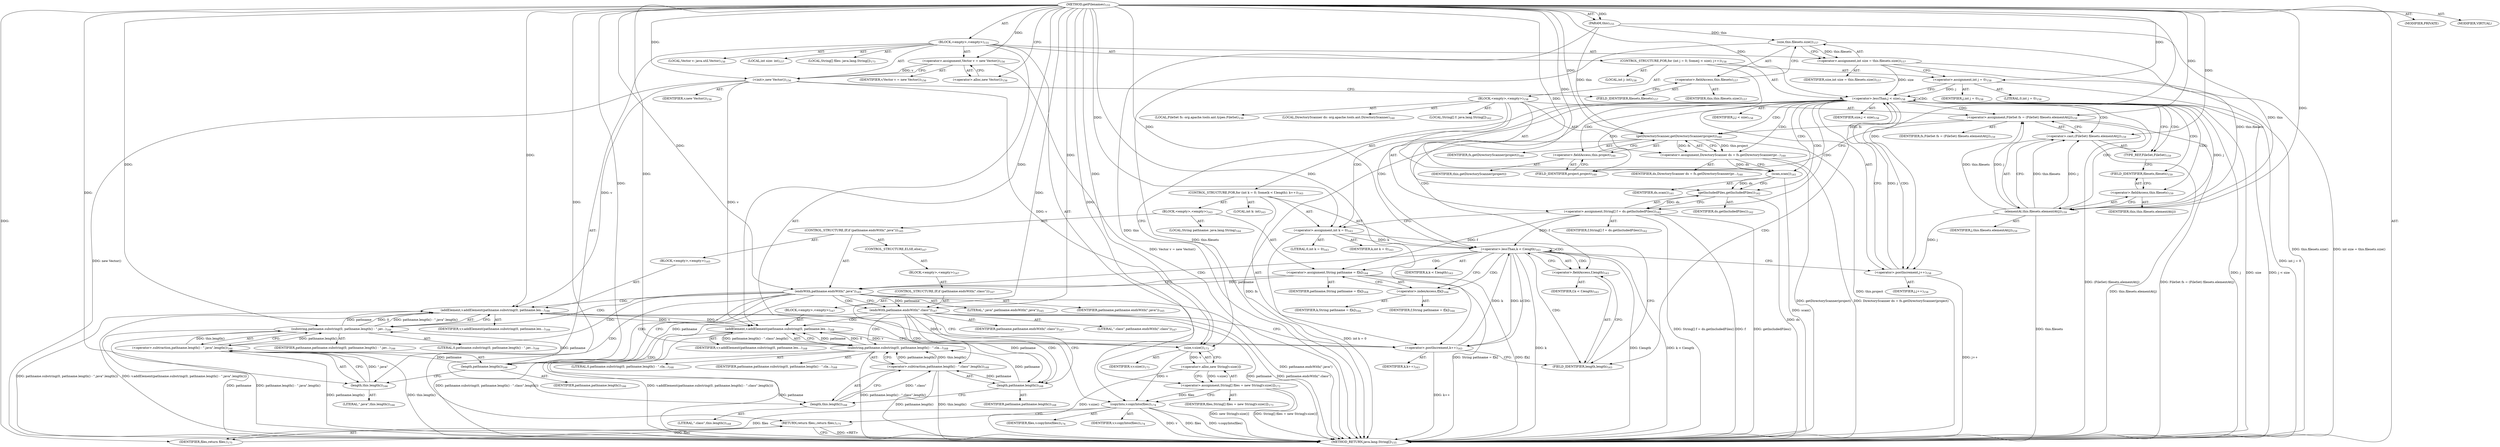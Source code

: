 digraph "getFilenames" {  
"111669149701" [label = <(METHOD,getFilenames)<SUB>155</SUB>> ]
"115964116995" [label = <(PARAM,this)<SUB>155</SUB>> ]
"25769803783" [label = <(BLOCK,&lt;empty&gt;,&lt;empty&gt;)<SUB>155</SUB>> ]
"94489280519" [label = <(LOCAL,Vector v: java.util.Vector)<SUB>156</SUB>> ]
"30064771111" [label = <(&lt;operator&gt;.assignment,Vector v = new Vector())<SUB>156</SUB>> ]
"68719476783" [label = <(IDENTIFIER,v,Vector v = new Vector())<SUB>156</SUB>> ]
"30064771112" [label = <(&lt;operator&gt;.alloc,new Vector())<SUB>156</SUB>> ]
"30064771113" [label = <(&lt;init&gt;,new Vector())<SUB>156</SUB>> ]
"68719476784" [label = <(IDENTIFIER,v,new Vector())<SUB>156</SUB>> ]
"94489280520" [label = <(LOCAL,int size: int)<SUB>157</SUB>> ]
"30064771114" [label = <(&lt;operator&gt;.assignment,int size = this.filesets.size())<SUB>157</SUB>> ]
"68719476785" [label = <(IDENTIFIER,size,int size = this.filesets.size())<SUB>157</SUB>> ]
"30064771115" [label = <(size,this.filesets.size())<SUB>157</SUB>> ]
"30064771116" [label = <(&lt;operator&gt;.fieldAccess,this.filesets)<SUB>157</SUB>> ]
"68719476740" [label = <(IDENTIFIER,this,this.filesets.size())<SUB>157</SUB>> ]
"55834574856" [label = <(FIELD_IDENTIFIER,filesets,filesets)<SUB>157</SUB>> ]
"47244640258" [label = <(CONTROL_STRUCTURE,FOR,for (int j = 0; Some(j &lt; size); j++))<SUB>158</SUB>> ]
"94489280521" [label = <(LOCAL,int j: int)<SUB>158</SUB>> ]
"30064771117" [label = <(&lt;operator&gt;.assignment,int j = 0)<SUB>158</SUB>> ]
"68719476786" [label = <(IDENTIFIER,j,int j = 0)<SUB>158</SUB>> ]
"90194313218" [label = <(LITERAL,0,int j = 0)<SUB>158</SUB>> ]
"30064771118" [label = <(&lt;operator&gt;.lessThan,j &lt; size)<SUB>158</SUB>> ]
"68719476787" [label = <(IDENTIFIER,j,j &lt; size)<SUB>158</SUB>> ]
"68719476788" [label = <(IDENTIFIER,size,j &lt; size)<SUB>158</SUB>> ]
"30064771119" [label = <(&lt;operator&gt;.postIncrement,j++)<SUB>158</SUB>> ]
"68719476789" [label = <(IDENTIFIER,j,j++)<SUB>158</SUB>> ]
"25769803784" [label = <(BLOCK,&lt;empty&gt;,&lt;empty&gt;)<SUB>158</SUB>> ]
"94489280522" [label = <(LOCAL,FileSet fs: org.apache.tools.ant.types.FileSet)<SUB>159</SUB>> ]
"30064771120" [label = <(&lt;operator&gt;.assignment,FileSet fs = (FileSet) filesets.elementAt(j))<SUB>159</SUB>> ]
"68719476790" [label = <(IDENTIFIER,fs,FileSet fs = (FileSet) filesets.elementAt(j))<SUB>159</SUB>> ]
"30064771121" [label = <(&lt;operator&gt;.cast,(FileSet) filesets.elementAt(j))<SUB>159</SUB>> ]
"180388626432" [label = <(TYPE_REF,FileSet,FileSet)<SUB>159</SUB>> ]
"30064771122" [label = <(elementAt,this.filesets.elementAt(j))<SUB>159</SUB>> ]
"30064771123" [label = <(&lt;operator&gt;.fieldAccess,this.filesets)<SUB>159</SUB>> ]
"68719476791" [label = <(IDENTIFIER,this,this.filesets.elementAt(j))> ]
"55834574857" [label = <(FIELD_IDENTIFIER,filesets,filesets)<SUB>159</SUB>> ]
"68719476792" [label = <(IDENTIFIER,j,this.filesets.elementAt(j))<SUB>159</SUB>> ]
"94489280523" [label = <(LOCAL,DirectoryScanner ds: org.apache.tools.ant.DirectoryScanner)<SUB>160</SUB>> ]
"30064771124" [label = <(&lt;operator&gt;.assignment,DirectoryScanner ds = fs.getDirectoryScanner(pr...)<SUB>160</SUB>> ]
"68719476793" [label = <(IDENTIFIER,ds,DirectoryScanner ds = fs.getDirectoryScanner(pr...)<SUB>160</SUB>> ]
"30064771125" [label = <(getDirectoryScanner,getDirectoryScanner(project))<SUB>160</SUB>> ]
"68719476794" [label = <(IDENTIFIER,fs,getDirectoryScanner(project))<SUB>160</SUB>> ]
"30064771126" [label = <(&lt;operator&gt;.fieldAccess,this.project)<SUB>160</SUB>> ]
"68719476795" [label = <(IDENTIFIER,this,getDirectoryScanner(project))> ]
"55834574858" [label = <(FIELD_IDENTIFIER,project,project)<SUB>160</SUB>> ]
"30064771127" [label = <(scan,scan())<SUB>161</SUB>> ]
"68719476796" [label = <(IDENTIFIER,ds,scan())<SUB>161</SUB>> ]
"94489280524" [label = <(LOCAL,String[] f: java.lang.String[])<SUB>162</SUB>> ]
"30064771128" [label = <(&lt;operator&gt;.assignment,String[] f = ds.getIncludedFiles())<SUB>162</SUB>> ]
"68719476797" [label = <(IDENTIFIER,f,String[] f = ds.getIncludedFiles())<SUB>162</SUB>> ]
"30064771129" [label = <(getIncludedFiles,getIncludedFiles())<SUB>162</SUB>> ]
"68719476798" [label = <(IDENTIFIER,ds,getIncludedFiles())<SUB>162</SUB>> ]
"47244640259" [label = <(CONTROL_STRUCTURE,FOR,for (int k = 0; Some(k &lt; f.length); k++))<SUB>163</SUB>> ]
"94489280525" [label = <(LOCAL,int k: int)<SUB>163</SUB>> ]
"30064771130" [label = <(&lt;operator&gt;.assignment,int k = 0)<SUB>163</SUB>> ]
"68719476799" [label = <(IDENTIFIER,k,int k = 0)<SUB>163</SUB>> ]
"90194313219" [label = <(LITERAL,0,int k = 0)<SUB>163</SUB>> ]
"30064771131" [label = <(&lt;operator&gt;.lessThan,k &lt; f.length)<SUB>163</SUB>> ]
"68719476800" [label = <(IDENTIFIER,k,k &lt; f.length)<SUB>163</SUB>> ]
"30064771132" [label = <(&lt;operator&gt;.fieldAccess,f.length)<SUB>163</SUB>> ]
"68719476801" [label = <(IDENTIFIER,f,k &lt; f.length)<SUB>163</SUB>> ]
"55834574859" [label = <(FIELD_IDENTIFIER,length,length)<SUB>163</SUB>> ]
"30064771133" [label = <(&lt;operator&gt;.postIncrement,k++)<SUB>163</SUB>> ]
"68719476802" [label = <(IDENTIFIER,k,k++)<SUB>163</SUB>> ]
"25769803785" [label = <(BLOCK,&lt;empty&gt;,&lt;empty&gt;)<SUB>163</SUB>> ]
"94489280526" [label = <(LOCAL,String pathname: java.lang.String)<SUB>164</SUB>> ]
"30064771134" [label = <(&lt;operator&gt;.assignment,String pathname = f[k])<SUB>164</SUB>> ]
"68719476803" [label = <(IDENTIFIER,pathname,String pathname = f[k])<SUB>164</SUB>> ]
"30064771135" [label = <(&lt;operator&gt;.indexAccess,f[k])<SUB>164</SUB>> ]
"68719476804" [label = <(IDENTIFIER,f,String pathname = f[k])<SUB>164</SUB>> ]
"68719476805" [label = <(IDENTIFIER,k,String pathname = f[k])<SUB>164</SUB>> ]
"47244640260" [label = <(CONTROL_STRUCTURE,IF,if (pathname.endsWith(&quot;.java&quot;)))<SUB>165</SUB>> ]
"30064771136" [label = <(endsWith,pathname.endsWith(&quot;.java&quot;))<SUB>165</SUB>> ]
"68719476806" [label = <(IDENTIFIER,pathname,pathname.endsWith(&quot;.java&quot;))<SUB>165</SUB>> ]
"90194313220" [label = <(LITERAL,&quot;.java&quot;,pathname.endsWith(&quot;.java&quot;))<SUB>165</SUB>> ]
"25769803786" [label = <(BLOCK,&lt;empty&gt;,&lt;empty&gt;)<SUB>165</SUB>> ]
"30064771137" [label = <(addElement,v.addElement(pathname.substring(0, pathname.len...)<SUB>166</SUB>> ]
"68719476807" [label = <(IDENTIFIER,v,v.addElement(pathname.substring(0, pathname.len...)<SUB>166</SUB>> ]
"30064771138" [label = <(substring,pathname.substring(0, pathname.length() - &quot;.jav...)<SUB>166</SUB>> ]
"68719476808" [label = <(IDENTIFIER,pathname,pathname.substring(0, pathname.length() - &quot;.jav...)<SUB>166</SUB>> ]
"90194313221" [label = <(LITERAL,0,pathname.substring(0, pathname.length() - &quot;.jav...)<SUB>166</SUB>> ]
"30064771139" [label = <(&lt;operator&gt;.subtraction,pathname.length() - &quot;.java&quot;.length())<SUB>166</SUB>> ]
"30064771140" [label = <(length,pathname.length())<SUB>166</SUB>> ]
"68719476809" [label = <(IDENTIFIER,pathname,pathname.length())<SUB>166</SUB>> ]
"30064771141" [label = <(length,this.length())<SUB>166</SUB>> ]
"90194313222" [label = <(LITERAL,&quot;.java&quot;,this.length())<SUB>166</SUB>> ]
"47244640261" [label = <(CONTROL_STRUCTURE,ELSE,else)<SUB>167</SUB>> ]
"25769803787" [label = <(BLOCK,&lt;empty&gt;,&lt;empty&gt;)<SUB>167</SUB>> ]
"47244640262" [label = <(CONTROL_STRUCTURE,IF,if (pathname.endsWith(&quot;.class&quot;)))<SUB>167</SUB>> ]
"30064771142" [label = <(endsWith,pathname.endsWith(&quot;.class&quot;))<SUB>167</SUB>> ]
"68719476810" [label = <(IDENTIFIER,pathname,pathname.endsWith(&quot;.class&quot;))<SUB>167</SUB>> ]
"90194313223" [label = <(LITERAL,&quot;.class&quot;,pathname.endsWith(&quot;.class&quot;))<SUB>167</SUB>> ]
"25769803788" [label = <(BLOCK,&lt;empty&gt;,&lt;empty&gt;)<SUB>167</SUB>> ]
"30064771143" [label = <(addElement,v.addElement(pathname.substring(0, pathname.len...)<SUB>168</SUB>> ]
"68719476811" [label = <(IDENTIFIER,v,v.addElement(pathname.substring(0, pathname.len...)<SUB>168</SUB>> ]
"30064771144" [label = <(substring,pathname.substring(0, pathname.length() - &quot;.cla...)<SUB>168</SUB>> ]
"68719476812" [label = <(IDENTIFIER,pathname,pathname.substring(0, pathname.length() - &quot;.cla...)<SUB>168</SUB>> ]
"90194313224" [label = <(LITERAL,0,pathname.substring(0, pathname.length() - &quot;.cla...)<SUB>168</SUB>> ]
"30064771145" [label = <(&lt;operator&gt;.subtraction,pathname.length() - &quot;.class&quot;.length())<SUB>168</SUB>> ]
"30064771146" [label = <(length,pathname.length())<SUB>168</SUB>> ]
"68719476813" [label = <(IDENTIFIER,pathname,pathname.length())<SUB>168</SUB>> ]
"30064771147" [label = <(length,this.length())<SUB>168</SUB>> ]
"90194313225" [label = <(LITERAL,&quot;.class&quot;,this.length())<SUB>168</SUB>> ]
"94489280527" [label = <(LOCAL,String[] files: java.lang.String[])<SUB>173</SUB>> ]
"30064771148" [label = <(&lt;operator&gt;.assignment,String[] files = new String[v.size()])<SUB>173</SUB>> ]
"68719476814" [label = <(IDENTIFIER,files,String[] files = new String[v.size()])<SUB>173</SUB>> ]
"30064771149" [label = <(&lt;operator&gt;.alloc,new String[v.size()])> ]
"30064771150" [label = <(size,v.size())<SUB>173</SUB>> ]
"68719476815" [label = <(IDENTIFIER,v,v.size())<SUB>173</SUB>> ]
"30064771151" [label = <(copyInto,v.copyInto(files))<SUB>174</SUB>> ]
"68719476816" [label = <(IDENTIFIER,v,v.copyInto(files))<SUB>174</SUB>> ]
"68719476817" [label = <(IDENTIFIER,files,v.copyInto(files))<SUB>174</SUB>> ]
"146028888066" [label = <(RETURN,return files;,return files;)<SUB>175</SUB>> ]
"68719476818" [label = <(IDENTIFIER,files,return files;)<SUB>175</SUB>> ]
"133143986187" [label = <(MODIFIER,PRIVATE)> ]
"133143986188" [label = <(MODIFIER,VIRTUAL)> ]
"128849018885" [label = <(METHOD_RETURN,java.lang.String[])<SUB>155</SUB>> ]
  "111669149701" -> "115964116995"  [ label = "AST: "] 
  "111669149701" -> "25769803783"  [ label = "AST: "] 
  "111669149701" -> "133143986187"  [ label = "AST: "] 
  "111669149701" -> "133143986188"  [ label = "AST: "] 
  "111669149701" -> "128849018885"  [ label = "AST: "] 
  "25769803783" -> "94489280519"  [ label = "AST: "] 
  "25769803783" -> "30064771111"  [ label = "AST: "] 
  "25769803783" -> "30064771113"  [ label = "AST: "] 
  "25769803783" -> "94489280520"  [ label = "AST: "] 
  "25769803783" -> "30064771114"  [ label = "AST: "] 
  "25769803783" -> "47244640258"  [ label = "AST: "] 
  "25769803783" -> "94489280527"  [ label = "AST: "] 
  "25769803783" -> "30064771148"  [ label = "AST: "] 
  "25769803783" -> "30064771151"  [ label = "AST: "] 
  "25769803783" -> "146028888066"  [ label = "AST: "] 
  "30064771111" -> "68719476783"  [ label = "AST: "] 
  "30064771111" -> "30064771112"  [ label = "AST: "] 
  "30064771113" -> "68719476784"  [ label = "AST: "] 
  "30064771114" -> "68719476785"  [ label = "AST: "] 
  "30064771114" -> "30064771115"  [ label = "AST: "] 
  "30064771115" -> "30064771116"  [ label = "AST: "] 
  "30064771116" -> "68719476740"  [ label = "AST: "] 
  "30064771116" -> "55834574856"  [ label = "AST: "] 
  "47244640258" -> "94489280521"  [ label = "AST: "] 
  "47244640258" -> "30064771117"  [ label = "AST: "] 
  "47244640258" -> "30064771118"  [ label = "AST: "] 
  "47244640258" -> "30064771119"  [ label = "AST: "] 
  "47244640258" -> "25769803784"  [ label = "AST: "] 
  "30064771117" -> "68719476786"  [ label = "AST: "] 
  "30064771117" -> "90194313218"  [ label = "AST: "] 
  "30064771118" -> "68719476787"  [ label = "AST: "] 
  "30064771118" -> "68719476788"  [ label = "AST: "] 
  "30064771119" -> "68719476789"  [ label = "AST: "] 
  "25769803784" -> "94489280522"  [ label = "AST: "] 
  "25769803784" -> "30064771120"  [ label = "AST: "] 
  "25769803784" -> "94489280523"  [ label = "AST: "] 
  "25769803784" -> "30064771124"  [ label = "AST: "] 
  "25769803784" -> "30064771127"  [ label = "AST: "] 
  "25769803784" -> "94489280524"  [ label = "AST: "] 
  "25769803784" -> "30064771128"  [ label = "AST: "] 
  "25769803784" -> "47244640259"  [ label = "AST: "] 
  "30064771120" -> "68719476790"  [ label = "AST: "] 
  "30064771120" -> "30064771121"  [ label = "AST: "] 
  "30064771121" -> "180388626432"  [ label = "AST: "] 
  "30064771121" -> "30064771122"  [ label = "AST: "] 
  "30064771122" -> "30064771123"  [ label = "AST: "] 
  "30064771122" -> "68719476792"  [ label = "AST: "] 
  "30064771123" -> "68719476791"  [ label = "AST: "] 
  "30064771123" -> "55834574857"  [ label = "AST: "] 
  "30064771124" -> "68719476793"  [ label = "AST: "] 
  "30064771124" -> "30064771125"  [ label = "AST: "] 
  "30064771125" -> "68719476794"  [ label = "AST: "] 
  "30064771125" -> "30064771126"  [ label = "AST: "] 
  "30064771126" -> "68719476795"  [ label = "AST: "] 
  "30064771126" -> "55834574858"  [ label = "AST: "] 
  "30064771127" -> "68719476796"  [ label = "AST: "] 
  "30064771128" -> "68719476797"  [ label = "AST: "] 
  "30064771128" -> "30064771129"  [ label = "AST: "] 
  "30064771129" -> "68719476798"  [ label = "AST: "] 
  "47244640259" -> "94489280525"  [ label = "AST: "] 
  "47244640259" -> "30064771130"  [ label = "AST: "] 
  "47244640259" -> "30064771131"  [ label = "AST: "] 
  "47244640259" -> "30064771133"  [ label = "AST: "] 
  "47244640259" -> "25769803785"  [ label = "AST: "] 
  "30064771130" -> "68719476799"  [ label = "AST: "] 
  "30064771130" -> "90194313219"  [ label = "AST: "] 
  "30064771131" -> "68719476800"  [ label = "AST: "] 
  "30064771131" -> "30064771132"  [ label = "AST: "] 
  "30064771132" -> "68719476801"  [ label = "AST: "] 
  "30064771132" -> "55834574859"  [ label = "AST: "] 
  "30064771133" -> "68719476802"  [ label = "AST: "] 
  "25769803785" -> "94489280526"  [ label = "AST: "] 
  "25769803785" -> "30064771134"  [ label = "AST: "] 
  "25769803785" -> "47244640260"  [ label = "AST: "] 
  "30064771134" -> "68719476803"  [ label = "AST: "] 
  "30064771134" -> "30064771135"  [ label = "AST: "] 
  "30064771135" -> "68719476804"  [ label = "AST: "] 
  "30064771135" -> "68719476805"  [ label = "AST: "] 
  "47244640260" -> "30064771136"  [ label = "AST: "] 
  "47244640260" -> "25769803786"  [ label = "AST: "] 
  "47244640260" -> "47244640261"  [ label = "AST: "] 
  "30064771136" -> "68719476806"  [ label = "AST: "] 
  "30064771136" -> "90194313220"  [ label = "AST: "] 
  "25769803786" -> "30064771137"  [ label = "AST: "] 
  "30064771137" -> "68719476807"  [ label = "AST: "] 
  "30064771137" -> "30064771138"  [ label = "AST: "] 
  "30064771138" -> "68719476808"  [ label = "AST: "] 
  "30064771138" -> "90194313221"  [ label = "AST: "] 
  "30064771138" -> "30064771139"  [ label = "AST: "] 
  "30064771139" -> "30064771140"  [ label = "AST: "] 
  "30064771139" -> "30064771141"  [ label = "AST: "] 
  "30064771140" -> "68719476809"  [ label = "AST: "] 
  "30064771141" -> "90194313222"  [ label = "AST: "] 
  "47244640261" -> "25769803787"  [ label = "AST: "] 
  "25769803787" -> "47244640262"  [ label = "AST: "] 
  "47244640262" -> "30064771142"  [ label = "AST: "] 
  "47244640262" -> "25769803788"  [ label = "AST: "] 
  "30064771142" -> "68719476810"  [ label = "AST: "] 
  "30064771142" -> "90194313223"  [ label = "AST: "] 
  "25769803788" -> "30064771143"  [ label = "AST: "] 
  "30064771143" -> "68719476811"  [ label = "AST: "] 
  "30064771143" -> "30064771144"  [ label = "AST: "] 
  "30064771144" -> "68719476812"  [ label = "AST: "] 
  "30064771144" -> "90194313224"  [ label = "AST: "] 
  "30064771144" -> "30064771145"  [ label = "AST: "] 
  "30064771145" -> "30064771146"  [ label = "AST: "] 
  "30064771145" -> "30064771147"  [ label = "AST: "] 
  "30064771146" -> "68719476813"  [ label = "AST: "] 
  "30064771147" -> "90194313225"  [ label = "AST: "] 
  "30064771148" -> "68719476814"  [ label = "AST: "] 
  "30064771148" -> "30064771149"  [ label = "AST: "] 
  "30064771149" -> "30064771150"  [ label = "AST: "] 
  "30064771150" -> "68719476815"  [ label = "AST: "] 
  "30064771151" -> "68719476816"  [ label = "AST: "] 
  "30064771151" -> "68719476817"  [ label = "AST: "] 
  "146028888066" -> "68719476818"  [ label = "AST: "] 
  "30064771111" -> "30064771113"  [ label = "CFG: "] 
  "30064771113" -> "55834574856"  [ label = "CFG: "] 
  "30064771114" -> "30064771117"  [ label = "CFG: "] 
  "30064771148" -> "30064771151"  [ label = "CFG: "] 
  "30064771151" -> "146028888066"  [ label = "CFG: "] 
  "146028888066" -> "128849018885"  [ label = "CFG: "] 
  "30064771112" -> "30064771111"  [ label = "CFG: "] 
  "30064771115" -> "30064771114"  [ label = "CFG: "] 
  "30064771117" -> "30064771118"  [ label = "CFG: "] 
  "30064771118" -> "180388626432"  [ label = "CFG: "] 
  "30064771118" -> "30064771150"  [ label = "CFG: "] 
  "30064771119" -> "30064771118"  [ label = "CFG: "] 
  "30064771149" -> "30064771148"  [ label = "CFG: "] 
  "30064771116" -> "30064771115"  [ label = "CFG: "] 
  "30064771120" -> "55834574858"  [ label = "CFG: "] 
  "30064771124" -> "30064771127"  [ label = "CFG: "] 
  "30064771127" -> "30064771129"  [ label = "CFG: "] 
  "30064771128" -> "30064771130"  [ label = "CFG: "] 
  "30064771150" -> "30064771149"  [ label = "CFG: "] 
  "55834574856" -> "30064771116"  [ label = "CFG: "] 
  "30064771121" -> "30064771120"  [ label = "CFG: "] 
  "30064771125" -> "30064771124"  [ label = "CFG: "] 
  "30064771129" -> "30064771128"  [ label = "CFG: "] 
  "30064771130" -> "55834574859"  [ label = "CFG: "] 
  "30064771131" -> "30064771135"  [ label = "CFG: "] 
  "30064771131" -> "30064771119"  [ label = "CFG: "] 
  "30064771133" -> "55834574859"  [ label = "CFG: "] 
  "180388626432" -> "55834574857"  [ label = "CFG: "] 
  "30064771122" -> "30064771121"  [ label = "CFG: "] 
  "30064771126" -> "30064771125"  [ label = "CFG: "] 
  "30064771132" -> "30064771131"  [ label = "CFG: "] 
  "30064771134" -> "30064771136"  [ label = "CFG: "] 
  "30064771123" -> "30064771122"  [ label = "CFG: "] 
  "55834574858" -> "30064771126"  [ label = "CFG: "] 
  "55834574859" -> "30064771132"  [ label = "CFG: "] 
  "30064771135" -> "30064771134"  [ label = "CFG: "] 
  "30064771136" -> "30064771140"  [ label = "CFG: "] 
  "30064771136" -> "30064771142"  [ label = "CFG: "] 
  "55834574857" -> "30064771123"  [ label = "CFG: "] 
  "30064771137" -> "30064771133"  [ label = "CFG: "] 
  "30064771138" -> "30064771137"  [ label = "CFG: "] 
  "30064771139" -> "30064771138"  [ label = "CFG: "] 
  "30064771142" -> "30064771146"  [ label = "CFG: "] 
  "30064771142" -> "30064771133"  [ label = "CFG: "] 
  "30064771140" -> "30064771141"  [ label = "CFG: "] 
  "30064771141" -> "30064771139"  [ label = "CFG: "] 
  "30064771143" -> "30064771133"  [ label = "CFG: "] 
  "30064771144" -> "30064771143"  [ label = "CFG: "] 
  "30064771145" -> "30064771144"  [ label = "CFG: "] 
  "30064771146" -> "30064771147"  [ label = "CFG: "] 
  "30064771147" -> "30064771145"  [ label = "CFG: "] 
  "111669149701" -> "30064771112"  [ label = "CFG: "] 
  "146028888066" -> "128849018885"  [ label = "DDG: &lt;RET&gt;"] 
  "115964116995" -> "128849018885"  [ label = "DDG: this"] 
  "30064771111" -> "128849018885"  [ label = "DDG: Vector v = new Vector()"] 
  "30064771113" -> "128849018885"  [ label = "DDG: new Vector()"] 
  "30064771115" -> "128849018885"  [ label = "DDG: this.filesets"] 
  "30064771114" -> "128849018885"  [ label = "DDG: this.filesets.size()"] 
  "30064771114" -> "128849018885"  [ label = "DDG: int size = this.filesets.size()"] 
  "30064771117" -> "128849018885"  [ label = "DDG: int j = 0"] 
  "30064771118" -> "128849018885"  [ label = "DDG: j"] 
  "30064771118" -> "128849018885"  [ label = "DDG: size"] 
  "30064771118" -> "128849018885"  [ label = "DDG: j &lt; size"] 
  "30064771149" -> "128849018885"  [ label = "DDG: v.size()"] 
  "30064771148" -> "128849018885"  [ label = "DDG: new String[v.size()]"] 
  "30064771148" -> "128849018885"  [ label = "DDG: String[] files = new String[v.size()]"] 
  "30064771151" -> "128849018885"  [ label = "DDG: v"] 
  "30064771151" -> "128849018885"  [ label = "DDG: files"] 
  "30064771151" -> "128849018885"  [ label = "DDG: v.copyInto(files)"] 
  "30064771122" -> "128849018885"  [ label = "DDG: this.filesets"] 
  "30064771121" -> "128849018885"  [ label = "DDG: this.filesets.elementAt(j)"] 
  "30064771120" -> "128849018885"  [ label = "DDG: (FileSet) filesets.elementAt(j)"] 
  "30064771120" -> "128849018885"  [ label = "DDG: FileSet fs = (FileSet) filesets.elementAt(j)"] 
  "30064771125" -> "128849018885"  [ label = "DDG: fs"] 
  "30064771125" -> "128849018885"  [ label = "DDG: this.project"] 
  "30064771124" -> "128849018885"  [ label = "DDG: getDirectoryScanner(project)"] 
  "30064771124" -> "128849018885"  [ label = "DDG: DirectoryScanner ds = fs.getDirectoryScanner(project)"] 
  "30064771127" -> "128849018885"  [ label = "DDG: scan()"] 
  "30064771128" -> "128849018885"  [ label = "DDG: f"] 
  "30064771129" -> "128849018885"  [ label = "DDG: ds"] 
  "30064771128" -> "128849018885"  [ label = "DDG: getIncludedFiles()"] 
  "30064771128" -> "128849018885"  [ label = "DDG: String[] f = ds.getIncludedFiles()"] 
  "30064771130" -> "128849018885"  [ label = "DDG: int k = 0"] 
  "30064771131" -> "128849018885"  [ label = "DDG: k"] 
  "30064771131" -> "128849018885"  [ label = "DDG: f.length"] 
  "30064771131" -> "128849018885"  [ label = "DDG: k &lt; f.length"] 
  "30064771119" -> "128849018885"  [ label = "DDG: j++"] 
  "30064771134" -> "128849018885"  [ label = "DDG: f[k]"] 
  "30064771134" -> "128849018885"  [ label = "DDG: String pathname = f[k]"] 
  "30064771136" -> "128849018885"  [ label = "DDG: pathname.endsWith(&quot;.java&quot;)"] 
  "30064771142" -> "128849018885"  [ label = "DDG: pathname"] 
  "30064771142" -> "128849018885"  [ label = "DDG: pathname.endsWith(&quot;.class&quot;)"] 
  "30064771144" -> "128849018885"  [ label = "DDG: pathname"] 
  "30064771145" -> "128849018885"  [ label = "DDG: pathname.length()"] 
  "30064771145" -> "128849018885"  [ label = "DDG: this.length()"] 
  "30064771144" -> "128849018885"  [ label = "DDG: pathname.length() - &quot;.class&quot;.length()"] 
  "30064771143" -> "128849018885"  [ label = "DDG: pathname.substring(0, pathname.length() - &quot;.class&quot;.length())"] 
  "30064771143" -> "128849018885"  [ label = "DDG: v.addElement(pathname.substring(0, pathname.length() - &quot;.class&quot;.length()))"] 
  "30064771138" -> "128849018885"  [ label = "DDG: pathname"] 
  "30064771139" -> "128849018885"  [ label = "DDG: pathname.length()"] 
  "30064771139" -> "128849018885"  [ label = "DDG: this.length()"] 
  "30064771138" -> "128849018885"  [ label = "DDG: pathname.length() - &quot;.java&quot;.length()"] 
  "30064771137" -> "128849018885"  [ label = "DDG: pathname.substring(0, pathname.length() - &quot;.java&quot;.length())"] 
  "30064771137" -> "128849018885"  [ label = "DDG: v.addElement(pathname.substring(0, pathname.length() - &quot;.java&quot;.length()))"] 
  "30064771133" -> "128849018885"  [ label = "DDG: k++"] 
  "111669149701" -> "115964116995"  [ label = "DDG: "] 
  "111669149701" -> "30064771111"  [ label = "DDG: "] 
  "30064771115" -> "30064771114"  [ label = "DDG: this.filesets"] 
  "30064771149" -> "30064771148"  [ label = "DDG: v.size()"] 
  "68719476818" -> "146028888066"  [ label = "DDG: files"] 
  "30064771111" -> "30064771113"  [ label = "DDG: v"] 
  "111669149701" -> "30064771113"  [ label = "DDG: "] 
  "111669149701" -> "30064771117"  [ label = "DDG: "] 
  "30064771150" -> "30064771151"  [ label = "DDG: v"] 
  "111669149701" -> "30064771151"  [ label = "DDG: "] 
  "30064771148" -> "30064771151"  [ label = "DDG: files"] 
  "30064771151" -> "68719476818"  [ label = "DDG: files"] 
  "111669149701" -> "68719476818"  [ label = "DDG: "] 
  "115964116995" -> "30064771115"  [ label = "DDG: this"] 
  "30064771117" -> "30064771118"  [ label = "DDG: j"] 
  "30064771119" -> "30064771118"  [ label = "DDG: j"] 
  "111669149701" -> "30064771118"  [ label = "DDG: "] 
  "30064771114" -> "30064771118"  [ label = "DDG: size"] 
  "30064771122" -> "30064771119"  [ label = "DDG: j"] 
  "111669149701" -> "30064771119"  [ label = "DDG: "] 
  "111669149701" -> "30064771120"  [ label = "DDG: "] 
  "30064771122" -> "30064771120"  [ label = "DDG: this.filesets"] 
  "30064771122" -> "30064771120"  [ label = "DDG: j"] 
  "30064771125" -> "30064771124"  [ label = "DDG: fs"] 
  "30064771125" -> "30064771124"  [ label = "DDG: this.project"] 
  "30064771129" -> "30064771128"  [ label = "DDG: ds"] 
  "30064771150" -> "30064771149"  [ label = "DDG: v"] 
  "30064771124" -> "30064771127"  [ label = "DDG: ds"] 
  "111669149701" -> "30064771127"  [ label = "DDG: "] 
  "111669149701" -> "30064771130"  [ label = "DDG: "] 
  "30064771113" -> "30064771150"  [ label = "DDG: v"] 
  "30064771143" -> "30064771150"  [ label = "DDG: v"] 
  "30064771137" -> "30064771150"  [ label = "DDG: v"] 
  "111669149701" -> "30064771150"  [ label = "DDG: "] 
  "111669149701" -> "30064771121"  [ label = "DDG: "] 
  "30064771122" -> "30064771121"  [ label = "DDG: this.filesets"] 
  "30064771122" -> "30064771121"  [ label = "DDG: j"] 
  "30064771120" -> "30064771125"  [ label = "DDG: fs"] 
  "111669149701" -> "30064771125"  [ label = "DDG: "] 
  "115964116995" -> "30064771125"  [ label = "DDG: this"] 
  "30064771127" -> "30064771129"  [ label = "DDG: ds"] 
  "111669149701" -> "30064771129"  [ label = "DDG: "] 
  "30064771130" -> "30064771131"  [ label = "DDG: k"] 
  "30064771133" -> "30064771131"  [ label = "DDG: k"] 
  "111669149701" -> "30064771131"  [ label = "DDG: "] 
  "30064771128" -> "30064771131"  [ label = "DDG: f"] 
  "30064771131" -> "30064771133"  [ label = "DDG: k"] 
  "111669149701" -> "30064771133"  [ label = "DDG: "] 
  "30064771128" -> "30064771134"  [ label = "DDG: f"] 
  "115964116995" -> "30064771122"  [ label = "DDG: this"] 
  "30064771115" -> "30064771122"  [ label = "DDG: this.filesets"] 
  "30064771118" -> "30064771122"  [ label = "DDG: j"] 
  "111669149701" -> "30064771122"  [ label = "DDG: "] 
  "30064771134" -> "30064771136"  [ label = "DDG: pathname"] 
  "111669149701" -> "30064771136"  [ label = "DDG: "] 
  "30064771113" -> "30064771137"  [ label = "DDG: v"] 
  "30064771143" -> "30064771137"  [ label = "DDG: v"] 
  "111669149701" -> "30064771137"  [ label = "DDG: "] 
  "30064771138" -> "30064771137"  [ label = "DDG: pathname"] 
  "30064771138" -> "30064771137"  [ label = "DDG: 0"] 
  "30064771138" -> "30064771137"  [ label = "DDG: pathname.length() - &quot;.java&quot;.length()"] 
  "30064771140" -> "30064771138"  [ label = "DDG: pathname"] 
  "111669149701" -> "30064771138"  [ label = "DDG: "] 
  "30064771139" -> "30064771138"  [ label = "DDG: pathname.length()"] 
  "30064771139" -> "30064771138"  [ label = "DDG: this.length()"] 
  "30064771140" -> "30064771139"  [ label = "DDG: pathname"] 
  "30064771141" -> "30064771139"  [ label = "DDG: &quot;.java&quot;"] 
  "30064771136" -> "30064771142"  [ label = "DDG: pathname"] 
  "111669149701" -> "30064771142"  [ label = "DDG: "] 
  "30064771136" -> "30064771140"  [ label = "DDG: pathname"] 
  "111669149701" -> "30064771140"  [ label = "DDG: "] 
  "111669149701" -> "30064771141"  [ label = "DDG: "] 
  "30064771113" -> "30064771143"  [ label = "DDG: v"] 
  "30064771137" -> "30064771143"  [ label = "DDG: v"] 
  "111669149701" -> "30064771143"  [ label = "DDG: "] 
  "30064771144" -> "30064771143"  [ label = "DDG: pathname"] 
  "30064771144" -> "30064771143"  [ label = "DDG: 0"] 
  "30064771144" -> "30064771143"  [ label = "DDG: pathname.length() - &quot;.class&quot;.length()"] 
  "30064771146" -> "30064771144"  [ label = "DDG: pathname"] 
  "111669149701" -> "30064771144"  [ label = "DDG: "] 
  "30064771145" -> "30064771144"  [ label = "DDG: pathname.length()"] 
  "30064771145" -> "30064771144"  [ label = "DDG: this.length()"] 
  "30064771146" -> "30064771145"  [ label = "DDG: pathname"] 
  "30064771147" -> "30064771145"  [ label = "DDG: &quot;.class&quot;"] 
  "30064771142" -> "30064771146"  [ label = "DDG: pathname"] 
  "111669149701" -> "30064771146"  [ label = "DDG: "] 
  "111669149701" -> "30064771147"  [ label = "DDG: "] 
  "30064771118" -> "55834574857"  [ label = "CDG: "] 
  "30064771118" -> "55834574858"  [ label = "CDG: "] 
  "30064771118" -> "55834574859"  [ label = "CDG: "] 
  "30064771118" -> "30064771119"  [ label = "CDG: "] 
  "30064771118" -> "30064771120"  [ label = "CDG: "] 
  "30064771118" -> "30064771118"  [ label = "CDG: "] 
  "30064771118" -> "30064771131"  [ label = "CDG: "] 
  "30064771118" -> "30064771132"  [ label = "CDG: "] 
  "30064771118" -> "30064771129"  [ label = "CDG: "] 
  "30064771118" -> "30064771130"  [ label = "CDG: "] 
  "30064771118" -> "180388626432"  [ label = "CDG: "] 
  "30064771118" -> "30064771123"  [ label = "CDG: "] 
  "30064771118" -> "30064771124"  [ label = "CDG: "] 
  "30064771118" -> "30064771121"  [ label = "CDG: "] 
  "30064771118" -> "30064771122"  [ label = "CDG: "] 
  "30064771118" -> "30064771127"  [ label = "CDG: "] 
  "30064771118" -> "30064771128"  [ label = "CDG: "] 
  "30064771118" -> "30064771125"  [ label = "CDG: "] 
  "30064771118" -> "30064771126"  [ label = "CDG: "] 
  "30064771131" -> "55834574859"  [ label = "CDG: "] 
  "30064771131" -> "30064771131"  [ label = "CDG: "] 
  "30064771131" -> "30064771132"  [ label = "CDG: "] 
  "30064771131" -> "30064771135"  [ label = "CDG: "] 
  "30064771131" -> "30064771136"  [ label = "CDG: "] 
  "30064771131" -> "30064771133"  [ label = "CDG: "] 
  "30064771131" -> "30064771134"  [ label = "CDG: "] 
  "30064771136" -> "30064771139"  [ label = "CDG: "] 
  "30064771136" -> "30064771140"  [ label = "CDG: "] 
  "30064771136" -> "30064771137"  [ label = "CDG: "] 
  "30064771136" -> "30064771138"  [ label = "CDG: "] 
  "30064771136" -> "30064771141"  [ label = "CDG: "] 
  "30064771136" -> "30064771142"  [ label = "CDG: "] 
  "30064771142" -> "30064771147"  [ label = "CDG: "] 
  "30064771142" -> "30064771145"  [ label = "CDG: "] 
  "30064771142" -> "30064771146"  [ label = "CDG: "] 
  "30064771142" -> "30064771143"  [ label = "CDG: "] 
  "30064771142" -> "30064771144"  [ label = "CDG: "] 
}
